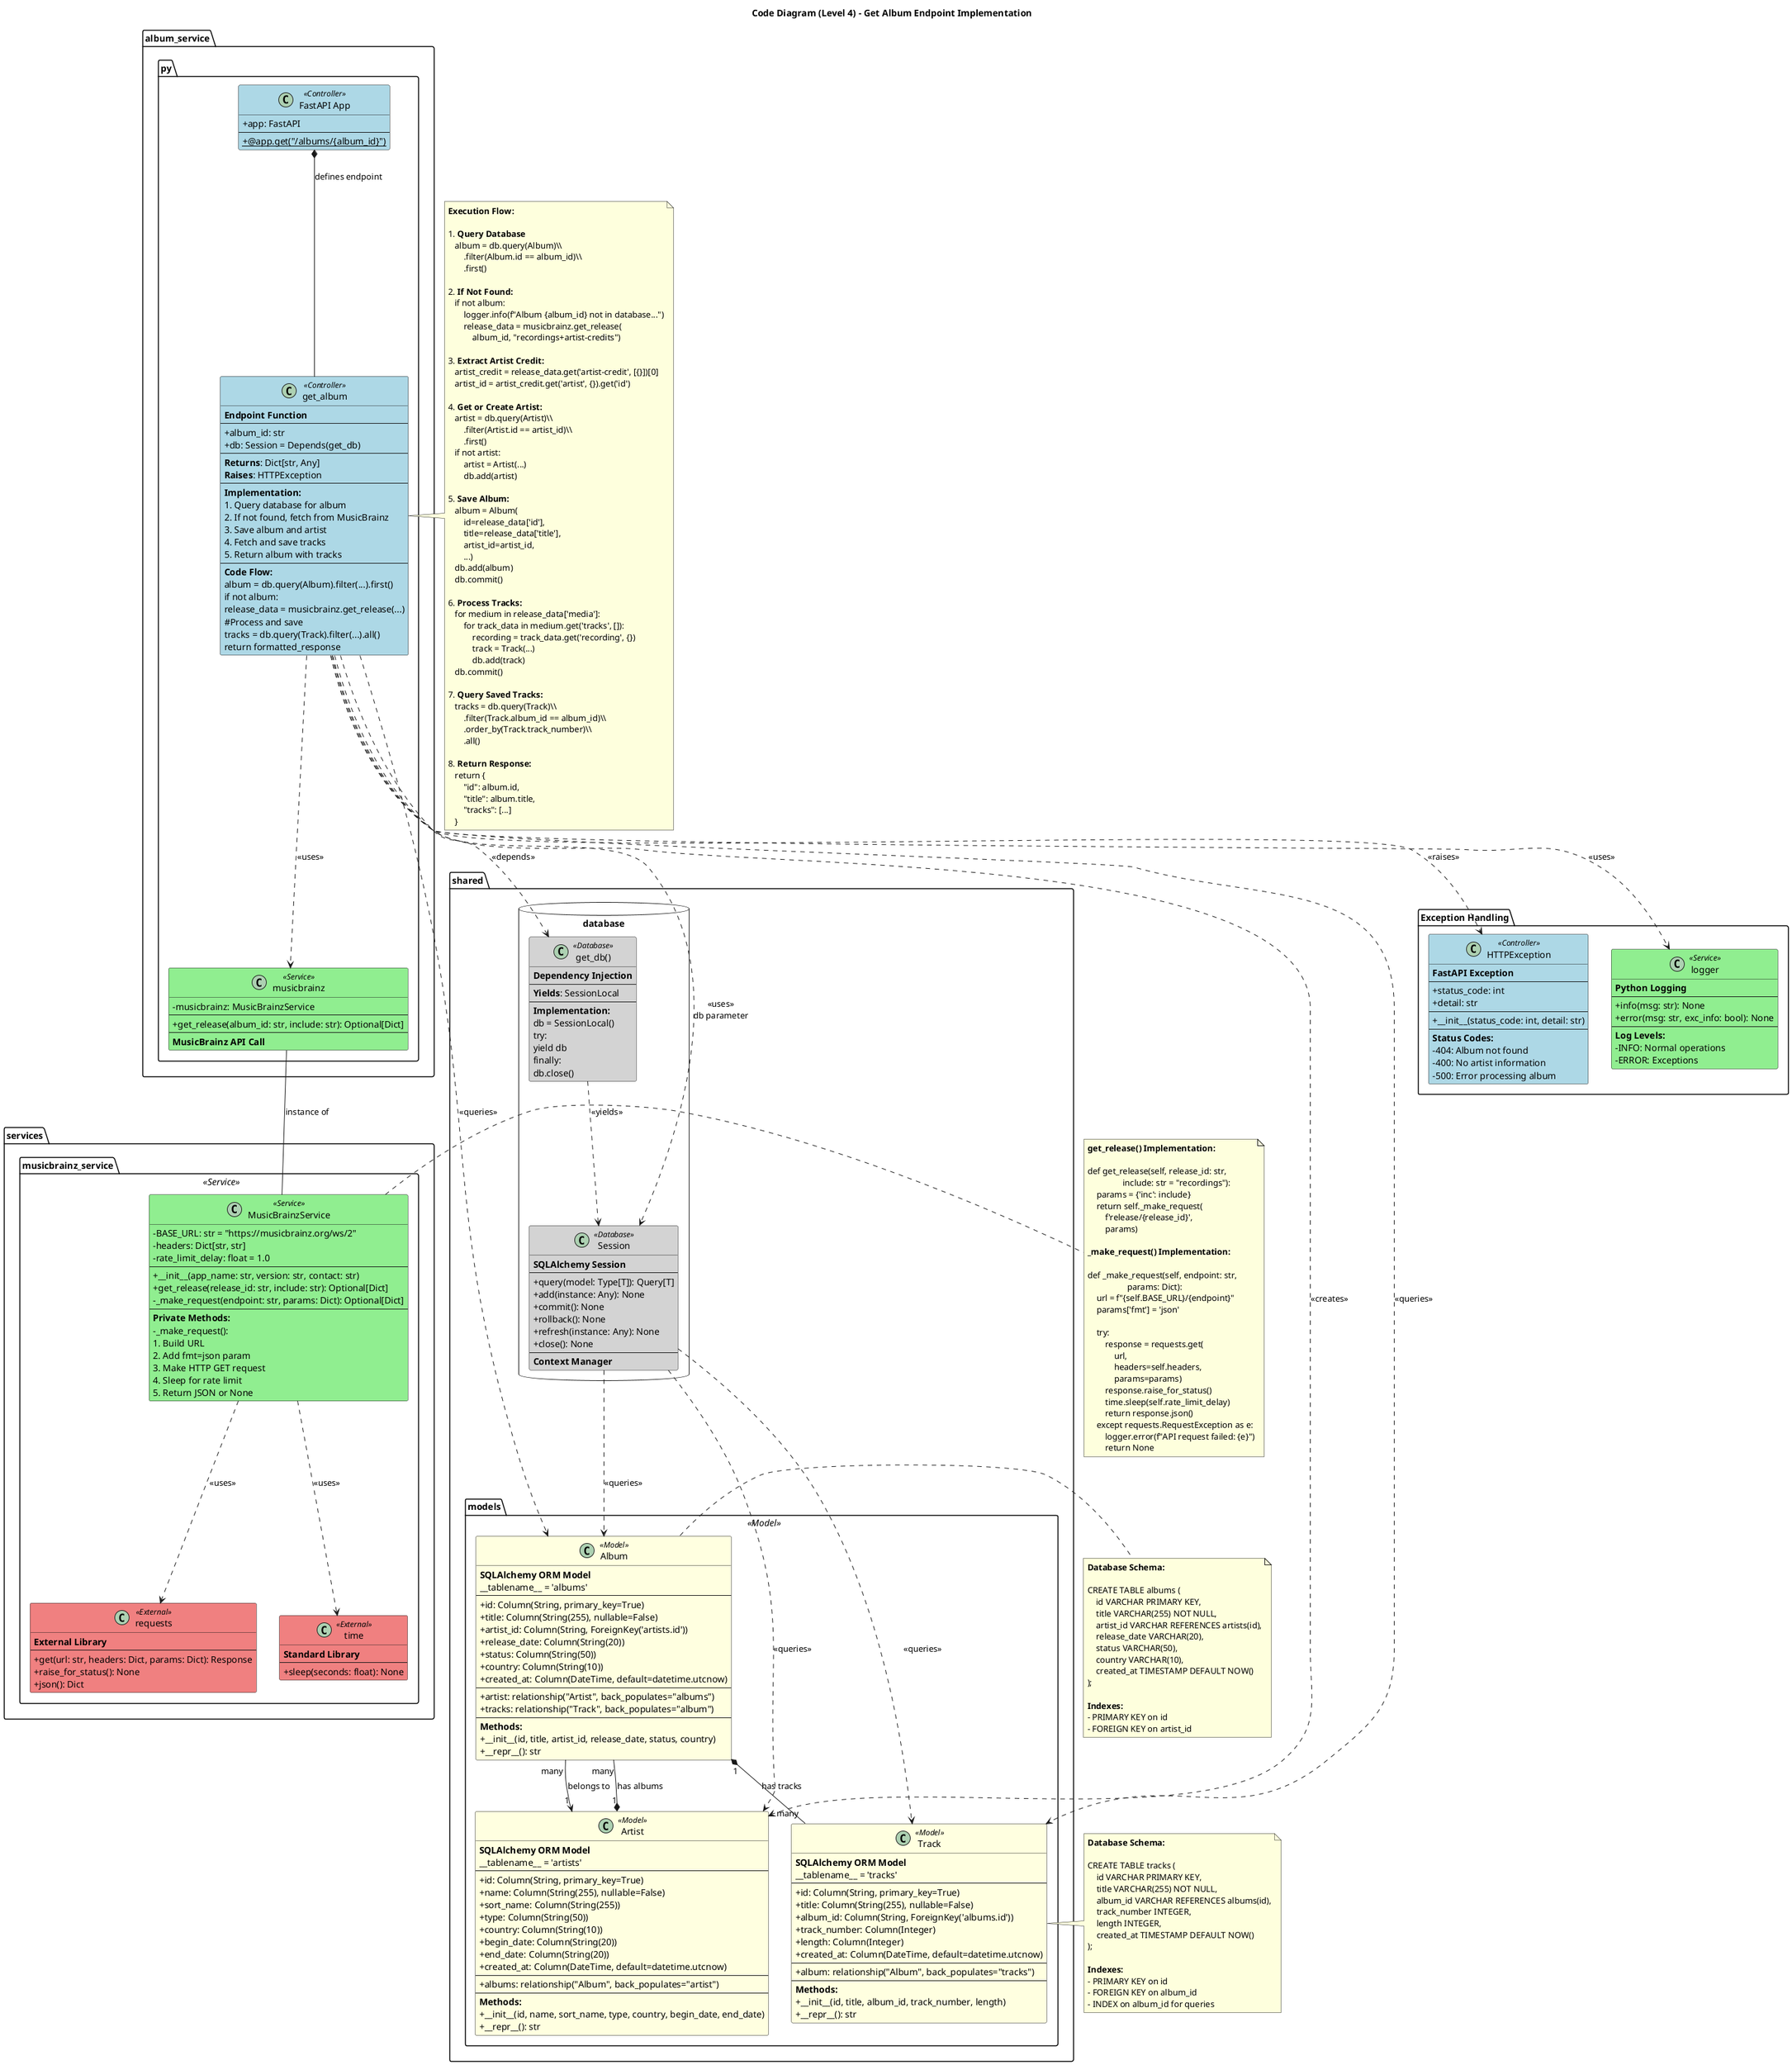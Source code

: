 @startuml
title Code Diagram (Level 4) - Get Album Endpoint Implementation

' Styling
skinparam classAttributeIconSize 0
skinparam class {
    BackgroundColor<<Controller>> LightBlue
    BackgroundColor<<Service>> LightGreen
    BackgroundColor<<Model>> LightYellow
    BackgroundColor<<Database>> LightGray
    BackgroundColor<<External>> LightCoral
}

package "album_service.py" {
    
    class "FastAPI App" <<Controller>> {
        + app: FastAPI
        --
        + {static} @app.get("/albums/{album_id}")
    }
    
    class get_album <<Controller>> {
        **Endpoint Function**
        --
        + album_id: str
        + db: Session = Depends(get_db)
        --
        **Returns**: Dict[str, Any]
        **Raises**: HTTPException
        --
        **Implementation:**
        1. Query database for album
        2. If not found, fetch from MusicBrainz
        3. Save album and artist
        4. Fetch and save tracks
        5. Return album with tracks
        --
        **Code Flow:**
        album = db.query(Album).filter(...).first()
        if not album:
            release_data = musicbrainz.get_release(...)
            # Process and save
        tracks = db.query(Track).filter(...).all()
        return formatted_response
    }
    
    class musicbrainz <<Service>> {
        - musicbrainz: MusicBrainzService
        --
        + get_release(album_id: str, include: str): Optional[Dict]
        --
        **MusicBrainz API Call**
    }
}

package "shared.models" <<Model>> {
    
    class Album <<Model>> {
        **SQLAlchemy ORM Model**
        __tablename__ = 'albums'
        --
        + id: Column(String, primary_key=True)
        + title: Column(String(255), nullable=False)
        + artist_id: Column(String, ForeignKey('artists.id'))
        + release_date: Column(String(20))
        + status: Column(String(50))
        + country: Column(String(10))
        + created_at: Column(DateTime, default=datetime.utcnow)
        --
        + artist: relationship("Artist", back_populates="albums")
        + tracks: relationship("Track", back_populates="album")
        --
        **Methods:**
        + __init__(id, title, artist_id, release_date, status, country)
        + __repr__(): str
    }
    
    class Track <<Model>> {
        **SQLAlchemy ORM Model**
        __tablename__ = 'tracks'
        --
        + id: Column(String, primary_key=True)
        + title: Column(String(255), nullable=False)
        + album_id: Column(String, ForeignKey('albums.id'))
        + track_number: Column(Integer)
        + length: Column(Integer)
        + created_at: Column(DateTime, default=datetime.utcnow)
        --
        + album: relationship("Album", back_populates="tracks")
        --
        **Methods:**
        + __init__(id, title, album_id, track_number, length)
        + __repr__(): str
    }
    
    class Artist <<Model>> {
        **SQLAlchemy ORM Model**
        __tablename__ = 'artists'
        --
        + id: Column(String, primary_key=True)
        + name: Column(String(255), nullable=False)
        + sort_name: Column(String(255))
        + type: Column(String(50))
        + country: Column(String(10))
        + begin_date: Column(String(20))
        + end_date: Column(String(20))
        + created_at: Column(DateTime, default=datetime.utcnow)
        --
        + albums: relationship("Album", back_populates="artist")
        --
        **Methods:**
        + __init__(id, name, sort_name, type, country, begin_date, end_date)
        + __repr__(): str
    }
}

package "shared.database" <<Database>> {
    
    class Session <<Database>> {
        **SQLAlchemy Session**
        --
        + query(model: Type[T]): Query[T]
        + add(instance: Any): None
        + commit(): None
        + rollback(): None
        + refresh(instance: Any): None
        + close(): None
        --
        **Context Manager**
    }
    
    class "get_db()" <<Database>> {
        **Dependency Injection**
        --
        **Yields**: SessionLocal
        --
        **Implementation:**
        db = SessionLocal()
        try:
            yield db
        finally:
            db.close()
    }
}

package "services.musicbrainz_service" <<Service>> {
    
    class MusicBrainzService <<Service>> {
        - BASE_URL: str = "https://musicbrainz.org/ws/2"
        - headers: Dict[str, str]
        - rate_limit_delay: float = 1.0
        --
        + __init__(app_name: str, version: str, contact: str)
        + get_release(release_id: str, include: str): Optional[Dict]
        - _make_request(endpoint: str, params: Dict): Optional[Dict]
        --
        **Private Methods:**
        - _make_request():
            1. Build URL
            2. Add fmt=json param
            3. Make HTTP GET request
            4. Sleep for rate limit
            5. Return JSON or None
    }
    
    class "requests" <<External>> {
        **External Library**
        --
        + get(url: str, headers: Dict, params: Dict): Response
        + raise_for_status(): None
        + json(): Dict
    }
    
    class "time" <<External>> {
        **Standard Library**
        --
        + sleep(seconds: float): None
    }
}

package "Exception Handling" {
    
    class HTTPException <<Controller>> {
        **FastAPI Exception**
        --
        + status_code: int
        + detail: str
        --
        + __init__(status_code: int, detail: str)
        --
        **Status Codes:**
        - 404: Album not found
        - 400: No artist information
        - 500: Error processing album
    }
    
    class logger <<Service>> {
        **Python Logging**
        --
        + info(msg: str): None
        + error(msg: str, exc_info: bool): None
        --
        **Log Levels:**
        - INFO: Normal operations
        - ERROR: Exceptions
    }
}

' Relationships - Composition and Usage

"FastAPI App" *-- get_album : "defines endpoint"
get_album ..> "get_db()" : "<<depends>>"
get_album ..> Session : "<<uses>>\ndb parameter"
get_album ..> musicbrainz : "<<uses>>"
get_album ..> Album : "<<queries>>"
get_album ..> Track : "<<queries>>"
get_album ..> Artist : "<<creates>>"
get_album ..> HTTPException : "<<raises>>"
get_album ..> logger : "<<uses>>"

musicbrainz -- MusicBrainzService : "instance of"
MusicBrainzService ..> "requests" : "<<uses>>"
MusicBrainzService ..> "time" : "<<uses>>"

Session ..> Album : "<<queries>>"
Session ..> Track : "<<queries>>"
Session ..> Artist : "<<queries>>"

Album "1" *-- "many" Track : "has tracks"
Artist "1" *-- "many" Album : "has albums"
Album "many" --> "1" Artist : "belongs to"

"get_db()" ..> Session : "<<yields>>"

' Sequence of operations (shown as notes)
note right of get_album
**Execution Flow:**

1. **Query Database**
   album = db.query(Album)\\
       .filter(Album.id == album_id)\\
       .first()

2. **If Not Found:**
   if not album:
       logger.info(f"Album {album_id} not in database...")
       release_data = musicbrainz.get_release(
           album_id, "recordings+artist-credits")

3. **Extract Artist Credit:**
   artist_credit = release_data.get('artist-credit', [{}])[0]
   artist_id = artist_credit.get('artist', {}).get('id')

4. **Get or Create Artist:**
   artist = db.query(Artist)\\
       .filter(Artist.id == artist_id)\\
       .first()
   if not artist:
       artist = Artist(...)
       db.add(artist)

5. **Save Album:**
   album = Album(
       id=release_data['id'],
       title=release_data['title'],
       artist_id=artist_id,
       ...)
   db.add(album)
   db.commit()

6. **Process Tracks:**
   for medium in release_data['media']:
       for track_data in medium.get('tracks', []):
           recording = track_data.get('recording', {})
           track = Track(...)
           db.add(track)
   db.commit()

7. **Query Saved Tracks:**
   tracks = db.query(Track)\\
       .filter(Track.album_id == album_id)\\
       .order_by(Track.track_number)\\
       .all()

8. **Return Response:**
   return {
       "id": album.id,
       "title": album.title,
       "tracks": [...]
   }
end note

note right of MusicBrainzService
**get_release() Implementation:**

def get_release(self, release_id: str, 
                include: str = "recordings"):
    params = {'inc': include}
    return self._make_request(
        f'release/{release_id}', 
        params)

**_make_request() Implementation:**

def _make_request(self, endpoint: str, 
                  params: Dict):
    url = f"{self.BASE_URL}/{endpoint}"
    params['fmt'] = 'json'
    
    try:
        response = requests.get(
            url, 
            headers=self.headers, 
            params=params)
        response.raise_for_status()
        time.sleep(self.rate_limit_delay)
        return response.json()
    except requests.RequestException as e:
        logger.error(f"API request failed: {e}")
        return None
end note

note right of Album
**Database Schema:**

CREATE TABLE albums (
    id VARCHAR PRIMARY KEY,
    title VARCHAR(255) NOT NULL,
    artist_id VARCHAR REFERENCES artists(id),
    release_date VARCHAR(20),
    status VARCHAR(50),
    country VARCHAR(10),
    created_at TIMESTAMP DEFAULT NOW()
);

**Indexes:**
- PRIMARY KEY on id
- FOREIGN KEY on artist_id
end note

note right of Track
**Database Schema:**

CREATE TABLE tracks (
    id VARCHAR PRIMARY KEY,
    title VARCHAR(255) NOT NULL,
    album_id VARCHAR REFERENCES albums(id),
    track_number INTEGER,
    length INTEGER,
    created_at TIMESTAMP DEFAULT NOW()
);

**Indexes:**
- PRIMARY KEY on id
- FOREIGN KEY on album_id
- INDEX on album_id for queries
end note

@enduml